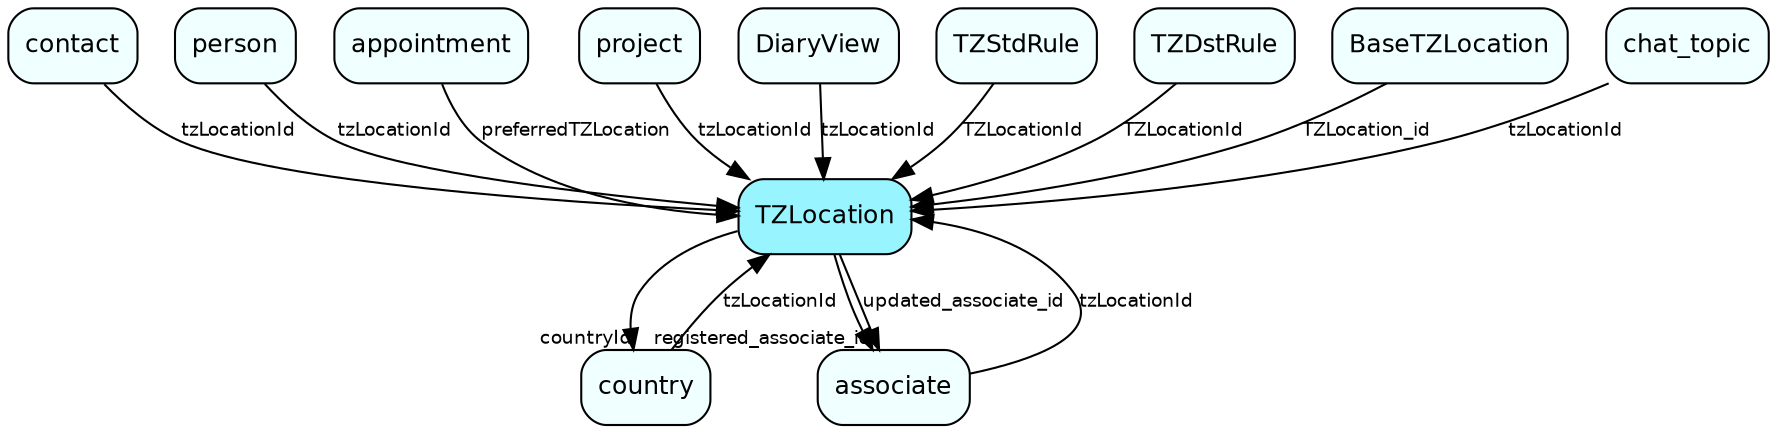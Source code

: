 digraph TZLocation  {
node [shape = box style="rounded, filled" fontname = "Helvetica" fontsize = "12" ]
edge [fontname = "Helvetica" fontsize = "9"]

TZLocation[fillcolor = "cadetblue1"]
country[fillcolor = "azure1"]
associate[fillcolor = "azure1"]
contact[fillcolor = "azure1"]
person[fillcolor = "azure1"]
appointment[fillcolor = "azure1"]
project[fillcolor = "azure1"]
DiaryView[fillcolor = "azure1"]
TZStdRule[fillcolor = "azure1"]
TZDstRule[fillcolor = "azure1"]
BaseTZLocation[fillcolor = "azure1"]
chat_topic[fillcolor = "azure1"]
TZLocation -> country [headlabel = "countryId"]
TZLocation -> associate [headlabel = "registered_associate_id"]
TZLocation -> associate [label = "updated_associate_id"]
associate -> TZLocation [label = "tzLocationId"]
contact -> TZLocation [label = "tzLocationId"]
person -> TZLocation [label = "tzLocationId"]
appointment -> TZLocation [label = "preferredTZLocation"]
project -> TZLocation [label = "tzLocationId"]
country -> TZLocation [label = "tzLocationId"]
DiaryView -> TZLocation [label = "tzLocationId"]
TZStdRule -> TZLocation [label = "TZLocationId"]
TZDstRule -> TZLocation [label = "TZLocationId"]
BaseTZLocation -> TZLocation [label = "TZLocation_id"]
chat_topic -> TZLocation [label = "tzLocationId"]
}
